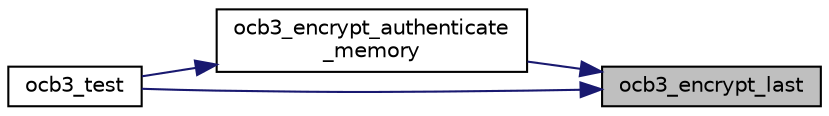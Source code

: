 digraph "ocb3_encrypt_last"
{
 // LATEX_PDF_SIZE
  edge [fontname="Helvetica",fontsize="10",labelfontname="Helvetica",labelfontsize="10"];
  node [fontname="Helvetica",fontsize="10",shape=record];
  rankdir="RL";
  Node6 [label="ocb3_encrypt_last",height=0.2,width=0.4,color="black", fillcolor="grey75", style="filled", fontcolor="black",tooltip="Finish an OCB (encryption) stream."];
  Node6 -> Node7 [dir="back",color="midnightblue",fontsize="10",style="solid",fontname="Helvetica"];
  Node7 [label="ocb3_encrypt_authenticate\l_memory",height=0.2,width=0.4,color="black", fillcolor="white", style="filled",URL="$ocb3__encrypt__authenticate__memory_8c.html#a4f2509ac5594dc6dcead8ac840a30b91",tooltip="Encrypt and generate an authentication code for a buffer of memory."];
  Node7 -> Node8 [dir="back",color="midnightblue",fontsize="10",style="solid",fontname="Helvetica"];
  Node8 [label="ocb3_test",height=0.2,width=0.4,color="black", fillcolor="white", style="filled",URL="$ocb3__test_8c.html#afafd01785264b534d0ef8efb9fe530ef",tooltip="Test the OCB protocol."];
  Node6 -> Node8 [dir="back",color="midnightblue",fontsize="10",style="solid",fontname="Helvetica"];
}
